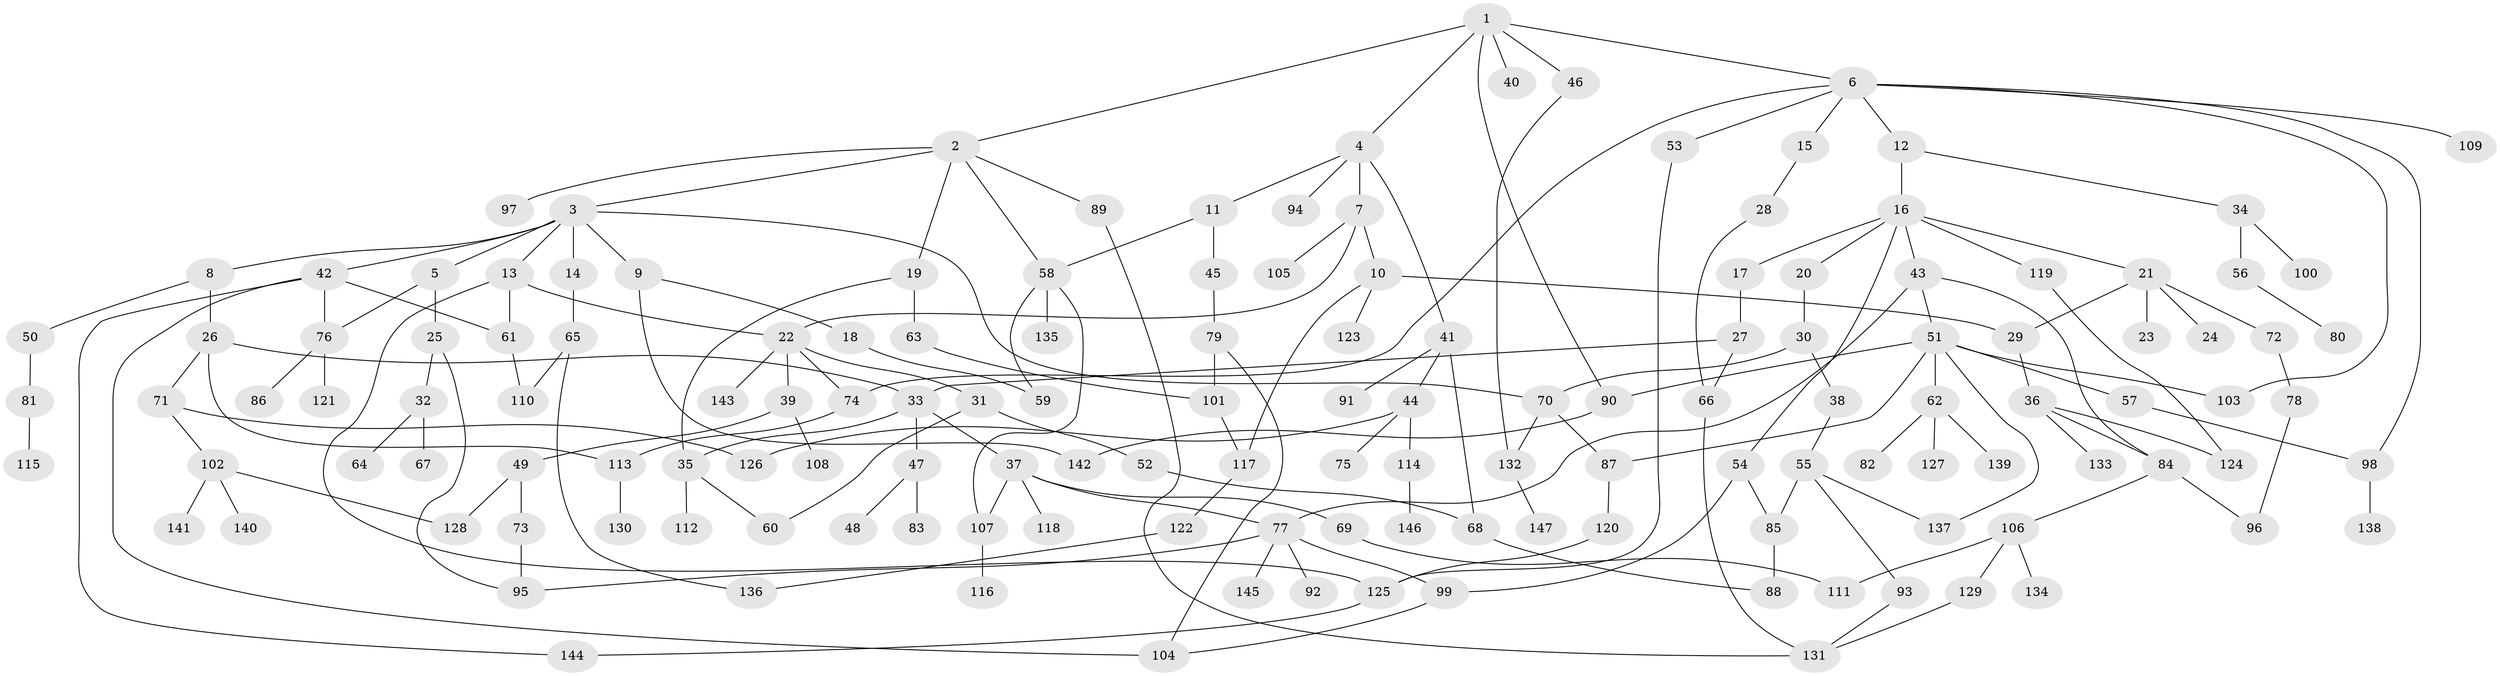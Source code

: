 // coarse degree distribution, {6: 0.020618556701030927, 5: 0.07216494845360824, 10: 0.010309278350515464, 7: 0.020618556701030927, 3: 0.31958762886597936, 8: 0.010309278350515464, 4: 0.1134020618556701, 2: 0.18556701030927836, 1: 0.23711340206185566, 9: 0.010309278350515464}
// Generated by graph-tools (version 1.1) at 2025/23/03/03/25 07:23:35]
// undirected, 147 vertices, 192 edges
graph export_dot {
graph [start="1"]
  node [color=gray90,style=filled];
  1;
  2;
  3;
  4;
  5;
  6;
  7;
  8;
  9;
  10;
  11;
  12;
  13;
  14;
  15;
  16;
  17;
  18;
  19;
  20;
  21;
  22;
  23;
  24;
  25;
  26;
  27;
  28;
  29;
  30;
  31;
  32;
  33;
  34;
  35;
  36;
  37;
  38;
  39;
  40;
  41;
  42;
  43;
  44;
  45;
  46;
  47;
  48;
  49;
  50;
  51;
  52;
  53;
  54;
  55;
  56;
  57;
  58;
  59;
  60;
  61;
  62;
  63;
  64;
  65;
  66;
  67;
  68;
  69;
  70;
  71;
  72;
  73;
  74;
  75;
  76;
  77;
  78;
  79;
  80;
  81;
  82;
  83;
  84;
  85;
  86;
  87;
  88;
  89;
  90;
  91;
  92;
  93;
  94;
  95;
  96;
  97;
  98;
  99;
  100;
  101;
  102;
  103;
  104;
  105;
  106;
  107;
  108;
  109;
  110;
  111;
  112;
  113;
  114;
  115;
  116;
  117;
  118;
  119;
  120;
  121;
  122;
  123;
  124;
  125;
  126;
  127;
  128;
  129;
  130;
  131;
  132;
  133;
  134;
  135;
  136;
  137;
  138;
  139;
  140;
  141;
  142;
  143;
  144;
  145;
  146;
  147;
  1 -- 2;
  1 -- 4;
  1 -- 6;
  1 -- 40;
  1 -- 46;
  1 -- 90;
  2 -- 3;
  2 -- 19;
  2 -- 58;
  2 -- 89;
  2 -- 97;
  3 -- 5;
  3 -- 8;
  3 -- 9;
  3 -- 13;
  3 -- 14;
  3 -- 42;
  3 -- 70;
  4 -- 7;
  4 -- 11;
  4 -- 41;
  4 -- 94;
  5 -- 25;
  5 -- 76;
  6 -- 12;
  6 -- 15;
  6 -- 53;
  6 -- 74;
  6 -- 103;
  6 -- 109;
  6 -- 98;
  7 -- 10;
  7 -- 22;
  7 -- 105;
  8 -- 26;
  8 -- 50;
  9 -- 18;
  9 -- 142;
  10 -- 117;
  10 -- 123;
  10 -- 29;
  11 -- 45;
  11 -- 58;
  12 -- 16;
  12 -- 34;
  13 -- 61;
  13 -- 125;
  13 -- 22;
  14 -- 65;
  15 -- 28;
  16 -- 17;
  16 -- 20;
  16 -- 21;
  16 -- 43;
  16 -- 54;
  16 -- 119;
  17 -- 27;
  18 -- 59;
  19 -- 35;
  19 -- 63;
  20 -- 30;
  21 -- 23;
  21 -- 24;
  21 -- 29;
  21 -- 72;
  22 -- 31;
  22 -- 39;
  22 -- 143;
  22 -- 74;
  25 -- 32;
  25 -- 95;
  26 -- 71;
  26 -- 113;
  26 -- 33;
  27 -- 33;
  27 -- 66;
  28 -- 66;
  29 -- 36;
  30 -- 38;
  30 -- 70;
  31 -- 52;
  31 -- 60;
  32 -- 64;
  32 -- 67;
  33 -- 37;
  33 -- 47;
  33 -- 35;
  34 -- 56;
  34 -- 100;
  35 -- 60;
  35 -- 112;
  36 -- 84;
  36 -- 124;
  36 -- 133;
  37 -- 69;
  37 -- 118;
  37 -- 77;
  37 -- 107;
  38 -- 55;
  39 -- 49;
  39 -- 108;
  41 -- 44;
  41 -- 91;
  41 -- 68;
  42 -- 76;
  42 -- 61;
  42 -- 104;
  42 -- 144;
  43 -- 51;
  43 -- 77;
  43 -- 84;
  44 -- 75;
  44 -- 114;
  44 -- 126;
  45 -- 79;
  46 -- 132;
  47 -- 48;
  47 -- 83;
  49 -- 73;
  49 -- 128;
  50 -- 81;
  51 -- 57;
  51 -- 62;
  51 -- 87;
  51 -- 137;
  51 -- 103;
  51 -- 90;
  52 -- 68;
  53 -- 125;
  54 -- 85;
  54 -- 99;
  55 -- 85;
  55 -- 93;
  55 -- 137;
  56 -- 80;
  57 -- 98;
  58 -- 107;
  58 -- 135;
  58 -- 59;
  61 -- 110;
  62 -- 82;
  62 -- 127;
  62 -- 139;
  63 -- 101;
  65 -- 136;
  65 -- 110;
  66 -- 131;
  68 -- 88;
  69 -- 111;
  70 -- 132;
  70 -- 87;
  71 -- 102;
  71 -- 126;
  72 -- 78;
  73 -- 95;
  74 -- 113;
  76 -- 86;
  76 -- 121;
  77 -- 92;
  77 -- 99;
  77 -- 145;
  77 -- 95;
  78 -- 96;
  79 -- 101;
  79 -- 104;
  81 -- 115;
  84 -- 106;
  84 -- 96;
  85 -- 88;
  87 -- 120;
  89 -- 131;
  90 -- 142;
  93 -- 131;
  98 -- 138;
  99 -- 104;
  101 -- 117;
  102 -- 128;
  102 -- 140;
  102 -- 141;
  106 -- 111;
  106 -- 129;
  106 -- 134;
  107 -- 116;
  113 -- 130;
  114 -- 146;
  117 -- 122;
  119 -- 124;
  120 -- 125;
  122 -- 136;
  125 -- 144;
  129 -- 131;
  132 -- 147;
}
